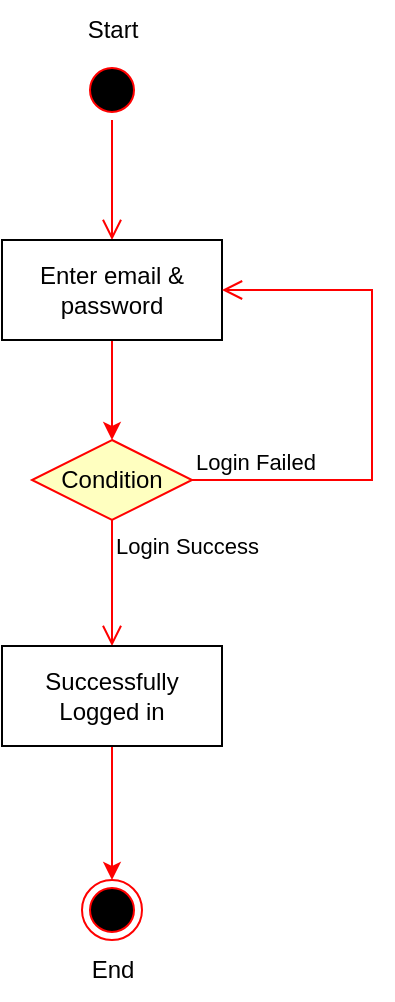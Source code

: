 <mxfile version="21.6.1" type="github">
  <diagram name="Page-1" id="e7e014a7-5840-1c2e-5031-d8a46d1fe8dd">
    <mxGraphModel dx="919" dy="515" grid="1" gridSize="10" guides="1" tooltips="1" connect="1" arrows="1" fold="1" page="1" pageScale="1" pageWidth="1169" pageHeight="826" background="none" math="0" shadow="0">
      <root>
        <mxCell id="0" />
        <mxCell id="1" parent="0" />
        <mxCell id="UZW0-y90bT22BwQiXVyD-42" value="" style="ellipse;html=1;shape=startState;fillColor=#000000;strokeColor=#ff0000;" vertex="1" parent="1">
          <mxGeometry x="415" y="70" width="30" height="30" as="geometry" />
        </mxCell>
        <mxCell id="UZW0-y90bT22BwQiXVyD-43" value="" style="edgeStyle=orthogonalEdgeStyle;html=1;verticalAlign=bottom;endArrow=open;endSize=8;strokeColor=#ff0000;rounded=0;entryX=0.5;entryY=0;entryDx=0;entryDy=0;" edge="1" source="UZW0-y90bT22BwQiXVyD-42" parent="1" target="UZW0-y90bT22BwQiXVyD-44">
          <mxGeometry relative="1" as="geometry">
            <mxPoint x="425" y="160" as="targetPoint" />
          </mxGeometry>
        </mxCell>
        <mxCell id="UZW0-y90bT22BwQiXVyD-49" style="edgeStyle=orthogonalEdgeStyle;rounded=0;orthogonalLoop=1;jettySize=auto;html=1;entryX=0.5;entryY=0;entryDx=0;entryDy=0;strokeColor=#FF0000;" edge="1" parent="1" source="UZW0-y90bT22BwQiXVyD-44" target="UZW0-y90bT22BwQiXVyD-46">
          <mxGeometry relative="1" as="geometry" />
        </mxCell>
        <mxCell id="UZW0-y90bT22BwQiXVyD-44" value="Enter email &amp;amp; password" style="html=1;whiteSpace=wrap;" vertex="1" parent="1">
          <mxGeometry x="375" y="160" width="110" height="50" as="geometry" />
        </mxCell>
        <mxCell id="UZW0-y90bT22BwQiXVyD-46" value="Condition" style="rhombus;whiteSpace=wrap;html=1;fontColor=#000000;fillColor=#ffffc0;strokeColor=#ff0000;" vertex="1" parent="1">
          <mxGeometry x="390" y="260" width="80" height="40" as="geometry" />
        </mxCell>
        <mxCell id="UZW0-y90bT22BwQiXVyD-47" value="Login Failed" style="edgeStyle=orthogonalEdgeStyle;html=1;align=left;verticalAlign=bottom;endArrow=open;endSize=8;strokeColor=#ff0000;rounded=0;entryX=1;entryY=0.5;entryDx=0;entryDy=0;" edge="1" source="UZW0-y90bT22BwQiXVyD-46" parent="1" target="UZW0-y90bT22BwQiXVyD-44">
          <mxGeometry x="-1" relative="1" as="geometry">
            <mxPoint x="590" y="180" as="targetPoint" />
            <Array as="points">
              <mxPoint x="560" y="280" />
              <mxPoint x="560" y="185" />
            </Array>
          </mxGeometry>
        </mxCell>
        <mxCell id="UZW0-y90bT22BwQiXVyD-48" value="Login Success" style="edgeStyle=orthogonalEdgeStyle;html=1;align=left;verticalAlign=top;endArrow=open;endSize=8;strokeColor=#ff0000;rounded=0;" edge="1" source="UZW0-y90bT22BwQiXVyD-46" parent="1" target="UZW0-y90bT22BwQiXVyD-50">
          <mxGeometry x="-1" relative="1" as="geometry">
            <mxPoint x="430" y="360" as="targetPoint" />
          </mxGeometry>
        </mxCell>
        <mxCell id="UZW0-y90bT22BwQiXVyD-52" style="edgeStyle=orthogonalEdgeStyle;rounded=0;orthogonalLoop=1;jettySize=auto;html=1;entryX=0.5;entryY=0;entryDx=0;entryDy=0;strokeColor=#FF0000;" edge="1" parent="1" source="UZW0-y90bT22BwQiXVyD-50" target="UZW0-y90bT22BwQiXVyD-51">
          <mxGeometry relative="1" as="geometry" />
        </mxCell>
        <mxCell id="UZW0-y90bT22BwQiXVyD-50" value="Successfully Logged in" style="html=1;whiteSpace=wrap;" vertex="1" parent="1">
          <mxGeometry x="375" y="363" width="110" height="50" as="geometry" />
        </mxCell>
        <mxCell id="UZW0-y90bT22BwQiXVyD-51" value="" style="ellipse;html=1;shape=endState;fillColor=#000000;strokeColor=#ff0000;" vertex="1" parent="1">
          <mxGeometry x="415" y="480" width="30" height="30" as="geometry" />
        </mxCell>
        <mxCell id="UZW0-y90bT22BwQiXVyD-55" value="End" style="text;html=1;align=center;verticalAlign=middle;resizable=0;points=[];autosize=1;strokeColor=none;fillColor=none;" vertex="1" parent="1">
          <mxGeometry x="410" y="510" width="40" height="30" as="geometry" />
        </mxCell>
        <mxCell id="UZW0-y90bT22BwQiXVyD-56" value="Start" style="text;html=1;align=center;verticalAlign=middle;resizable=0;points=[];autosize=1;strokeColor=none;fillColor=none;" vertex="1" parent="1">
          <mxGeometry x="405" y="40" width="50" height="30" as="geometry" />
        </mxCell>
      </root>
    </mxGraphModel>
  </diagram>
</mxfile>
